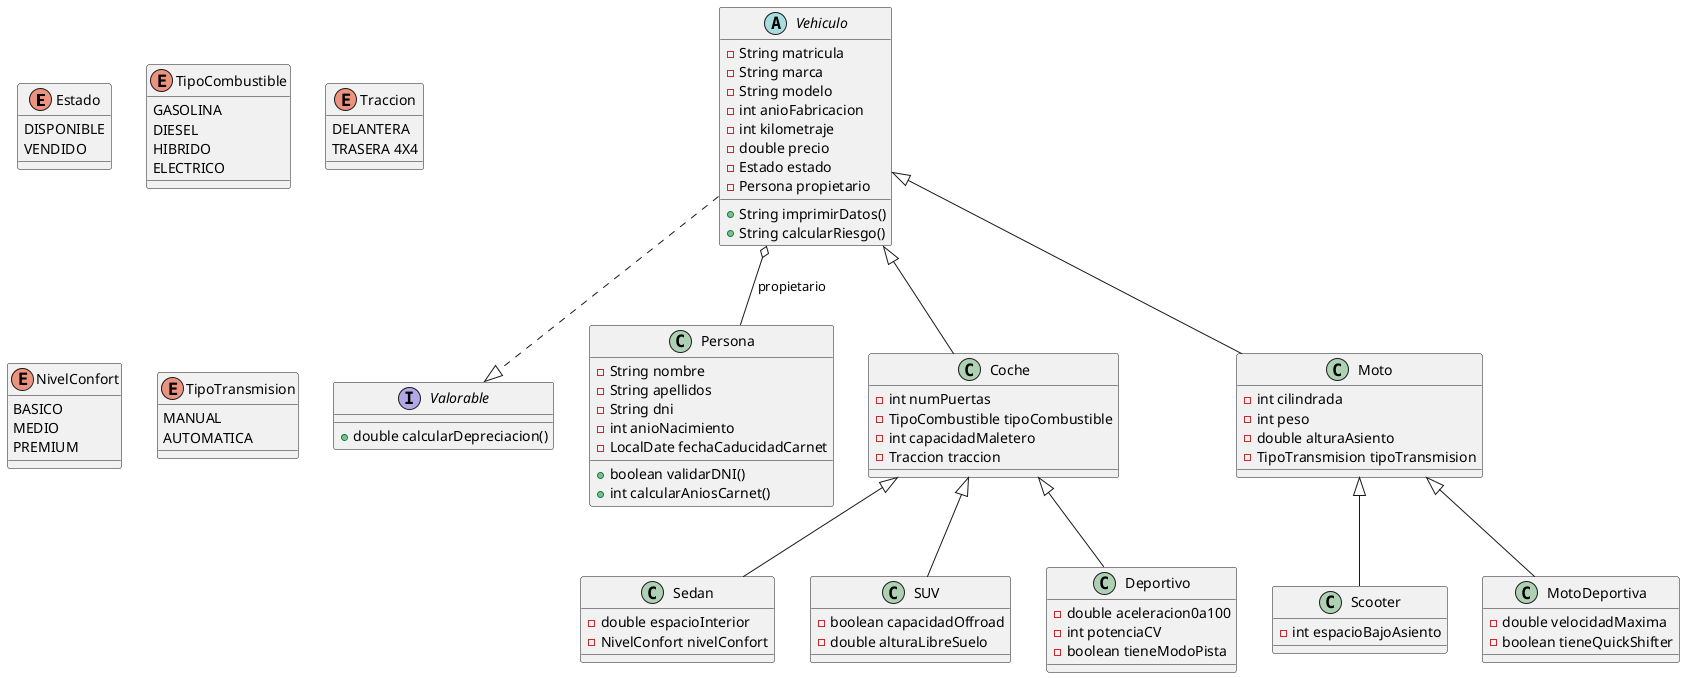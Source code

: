 @startuml

' === Enumeraciones ===
enum Estado {
DISPONIBLE
VENDIDO
}

enum TipoCombustible {
GASOLINA
DIESEL
HIBRIDO
ELECTRICO
}

enum Traccion {
DELANTERA
TRASERA 4X4
}

enum NivelConfort{
BASICO
MEDIO
PREMIUM
}

enum TipoTransmision{
MANUAL
AUTOMATICA
}

' ===Interfaz===
interface Valorable {
+double calcularDepreciacion()
}

' === Clase Persona ===
class Persona {
  -String nombre
  -String apellidos
  -String dni
  -int anioNacimiento
  -LocalDate fechaCaducidadCarnet

  +boolean validarDNI()
  +int calcularAniosCarnet()
}

' === Clase abstracta Vehiculo ===
abstract class Vehiculo {
  -String matricula
  -String marca
  -String modelo
  -int anioFabricacion
  -int kilometraje
  -double precio
  -Estado estado
  -Persona propietario

  +String imprimirDatos()
  +String calcularRiesgo()
}

' === Clase Coche ===
class Coche {
  -int numPuertas
  -TipoCombustible tipoCombustible
  -int capacidadMaletero
  -Traccion traccion
}

' === Subtipos de Coche ===
class Sedan {
  -double espacioInterior
  -NivelConfort nivelConfort
}

class SUV {
  -boolean capacidadOffroad
  -double alturaLibreSuelo
}

class Deportivo {
  -double aceleracion0a100
  -int potenciaCV
  -boolean tieneModoPista
}

' === Clase Moto y subtipos ===
class Moto {
  -int cilindrada
  -int peso
  -double alturaAsiento
  -TipoTransmision tipoTransmision
}

class Scooter {
  -int espacioBajoAsiento
}

class MotoDeportiva {
  -double velocidadMaxima
  -boolean tieneQuickShifter
}

Vehiculo <|-- Moto
Moto <|-- Scooter
Moto <|-- MotoDeportiva

Coche <|-- Sedan
Coche <|-- SUV
Coche <|-- Deportivo

Vehiculo <|-- Coche

Vehiculo ..|> Valorable

Vehiculo o-- Persona : propietario



@enduml